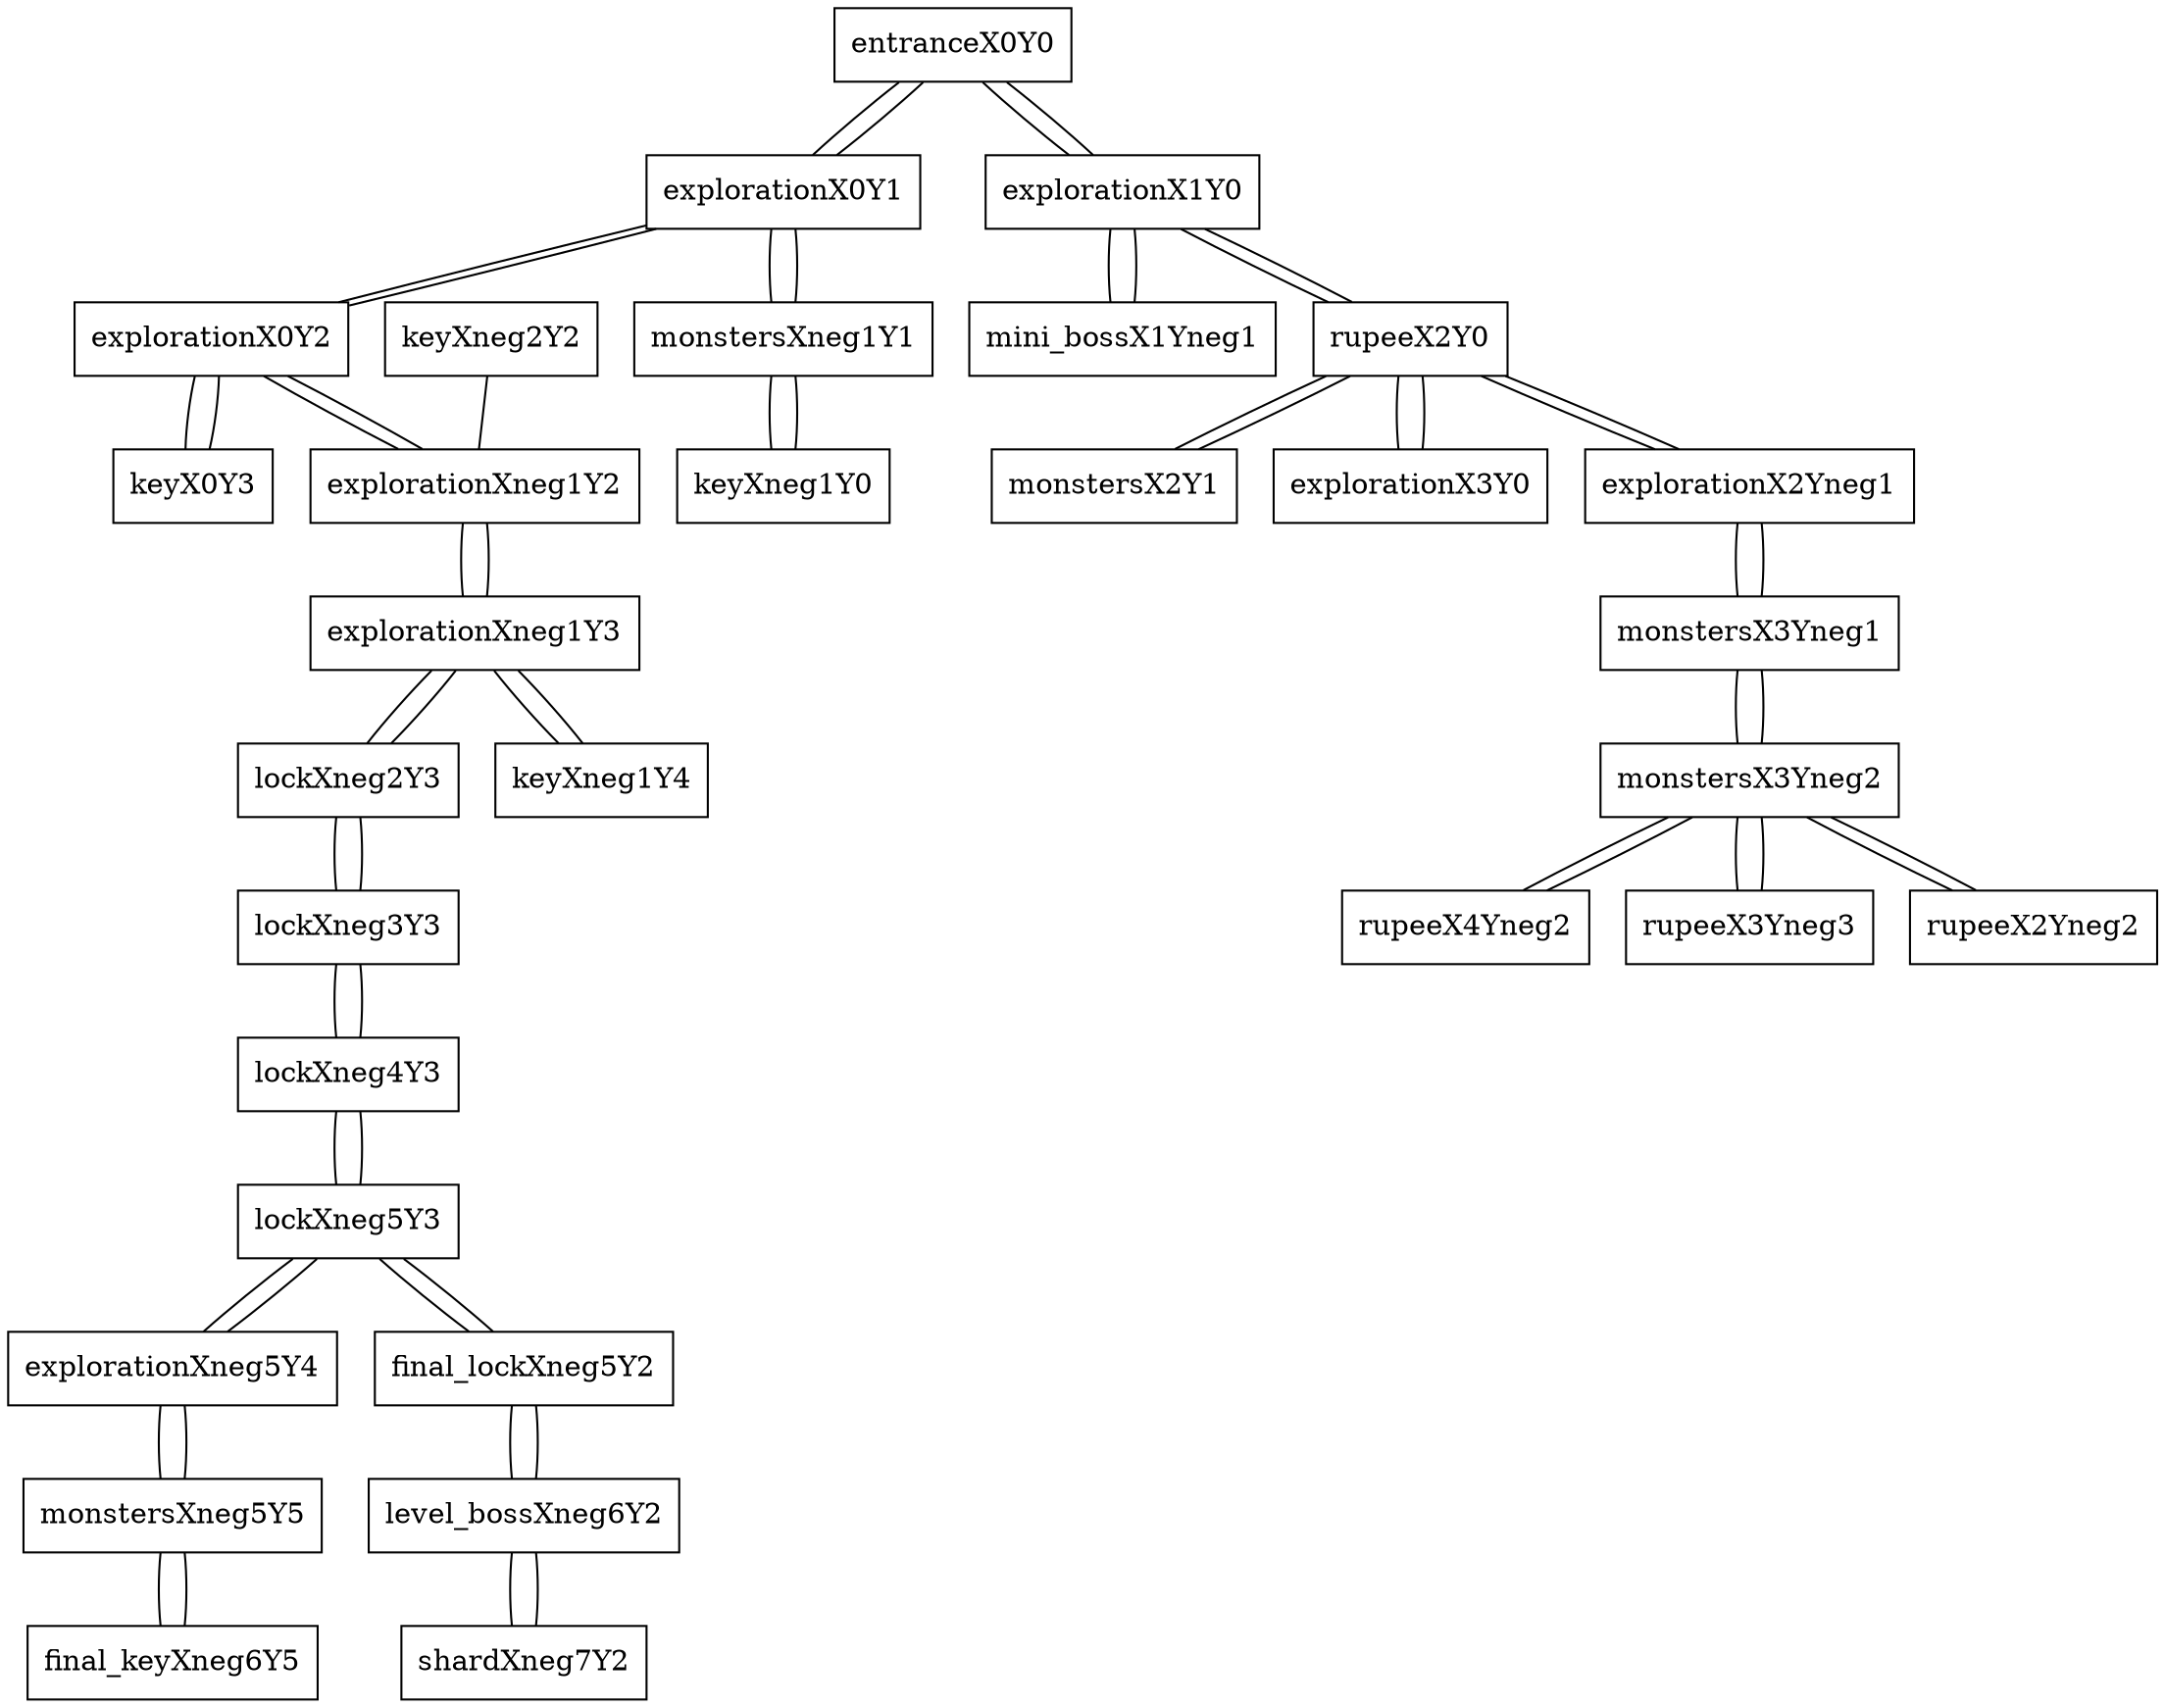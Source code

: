 graph space {

node [shape="box"]; entranceX0Y0 [pad="1.5,0.0" pos="0,0!"]; explorationX0Y1 [pad="1.5,0.0" pos="0,1!"]; monstersXneg1Y1 [pad="1.5,0.0" pos="-1,1!"]; keyXneg1Y0 [pad="1.5,0.0" pos="-1,0!"]; explorationX0Y2 [pad="1.5,0.0" pos="0,2!"]; keyX0Y3 [pad="1.5,0.0" pos="0,3!"]; explorationXneg1Y2 [pad="1.5,0.0" pos="-1,2!"]; keyXneg2Y2 [pad="1.5,0.0" pos="-2,2!"]; explorationXneg1Y3 [pad="1.5,0.0" pos="-1,3!"]; keyXneg1Y4 [pad="1.5,0.0" pos="-1,4!"]; explorationX1Y0 [pad="1.5,0.0" pos="1,0!"]; rupeeX2Y0 [pad="1.5,0.0" pos="2,0!"]; monstersX2Y1 [pad="1.5,0.0" pos="2,1!"]; explorationX3Y0 [pad="1.5,0.0" pos="3,0!"]; explorationX2Yneg1 [pad="1.5,0.0" pos="2,-1!"]; monstersX3Yneg1 [pad="1.5,0.0" pos="3,-1!"]; monstersX3Yneg2 [pad="1.5,0.0" pos="3,-2!"]; rupeeX2Yneg2 [pad="1.5,0.0" pos="2,-2!"]; rupeeX4Yneg2 [pad="1.5,0.0" pos="4,-2!"]; rupeeX3Yneg3 [pad="1.5,0.0" pos="3,-3!"]; mini_bossX1Yneg1 [pad="1.5,0.0" pos="1,-1!"]; lockXneg2Y3 [pad="1.5,0.0" pos="-2,3!"]; lockXneg3Y3 [pad="1.5,0.0" pos="-3,3!"]; lockXneg4Y3 [pad="1.5,0.0" pos="-4,3!"]; lockXneg5Y3 [pad="1.5,0.0" pos="-5,3!"]; explorationXneg5Y4 [pad="1.5,0.0" pos="-5,4!"]; monstersXneg5Y5 [pad="1.5,0.0" pos="-5,5!"]; final_keyXneg6Y5 [pad="1.5,0.0" pos="-6,5!"]; final_lockXneg5Y2 [pad="1.5,0.0" pos="-5,2!"]; level_bossXneg6Y2 [pad="1.5,0.0" pos="-6,2!"]; shardXneg7Y2 [pad="1.5,0.0" pos="-7,2!"]; 
entranceX0Y0 -- explorationX0Y1;
entranceX0Y0 -- explorationX1Y0;
explorationX0Y1 -- explorationX0Y2;
explorationX0Y1 -- monstersXneg1Y1;
explorationX0Y1 -- entranceX0Y0;
monstersXneg1Y1 -- explorationX0Y1;
monstersXneg1Y1 -- keyXneg1Y0;
keyXneg1Y0 -- monstersXneg1Y1;
explorationX0Y2 -- explorationXneg1Y2;
explorationX0Y2 -- keyX0Y3;
explorationX0Y2 -- explorationX0Y1;
keyX0Y3 -- explorationX0Y2;
explorationXneg1Y2 -- explorationXneg1Y3;
explorationXneg1Y2 -- explorationX0Y2;
keyXneg2Y2 -- explorationXneg1Y2;
explorationXneg1Y3 -- lockXneg2Y3;
explorationXneg1Y3 -- keyXneg1Y4;
explorationXneg1Y3 -- explorationXneg1Y2;
keyXneg1Y4 -- explorationXneg1Y3;
explorationX1Y0 -- entranceX0Y0;
explorationX1Y0 -- rupeeX2Y0;
explorationX1Y0 -- mini_bossX1Yneg1;
rupeeX2Y0 -- monstersX2Y1;
rupeeX2Y0 -- explorationX3Y0;
rupeeX2Y0 -- explorationX2Yneg1;
rupeeX2Y0 -- explorationX1Y0;
monstersX2Y1 -- rupeeX2Y0;
explorationX3Y0 -- rupeeX2Y0;
explorationX2Yneg1 -- rupeeX2Y0;
explorationX2Yneg1 -- monstersX3Yneg1;
monstersX3Yneg1 -- explorationX2Yneg1;
monstersX3Yneg1 -- monstersX3Yneg2;
monstersX3Yneg2 -- rupeeX4Yneg2;
monstersX3Yneg2 -- rupeeX3Yneg3;
monstersX3Yneg2 -- rupeeX2Yneg2;
monstersX3Yneg2 -- monstersX3Yneg1;
rupeeX2Yneg2 -- monstersX3Yneg2;
rupeeX4Yneg2 -- monstersX3Yneg2;
rupeeX3Yneg3 -- monstersX3Yneg2;
mini_bossX1Yneg1 -- explorationX1Y0;
lockXneg2Y3 -- lockXneg3Y3;
lockXneg2Y3 -- explorationXneg1Y3;
lockXneg3Y3 -- lockXneg4Y3;
lockXneg3Y3 -- lockXneg2Y3;
lockXneg4Y3 -- lockXneg5Y3;
lockXneg4Y3 -- lockXneg3Y3;
lockXneg5Y3 -- explorationXneg5Y4;
lockXneg5Y3 -- lockXneg4Y3;
lockXneg5Y3 -- final_lockXneg5Y2;
explorationXneg5Y4 -- monstersXneg5Y5;
explorationXneg5Y4 -- lockXneg5Y3;
monstersXneg5Y5 -- explorationXneg5Y4;
monstersXneg5Y5 -- final_keyXneg6Y5;
final_keyXneg6Y5 -- monstersXneg5Y5;
final_lockXneg5Y2 -- level_bossXneg6Y2;
final_lockXneg5Y2 -- lockXneg5Y3;
level_bossXneg6Y2 -- shardXneg7Y2;
level_bossXneg6Y2 -- final_lockXneg5Y2;
shardXneg7Y2 -- level_bossXneg6Y2;
}